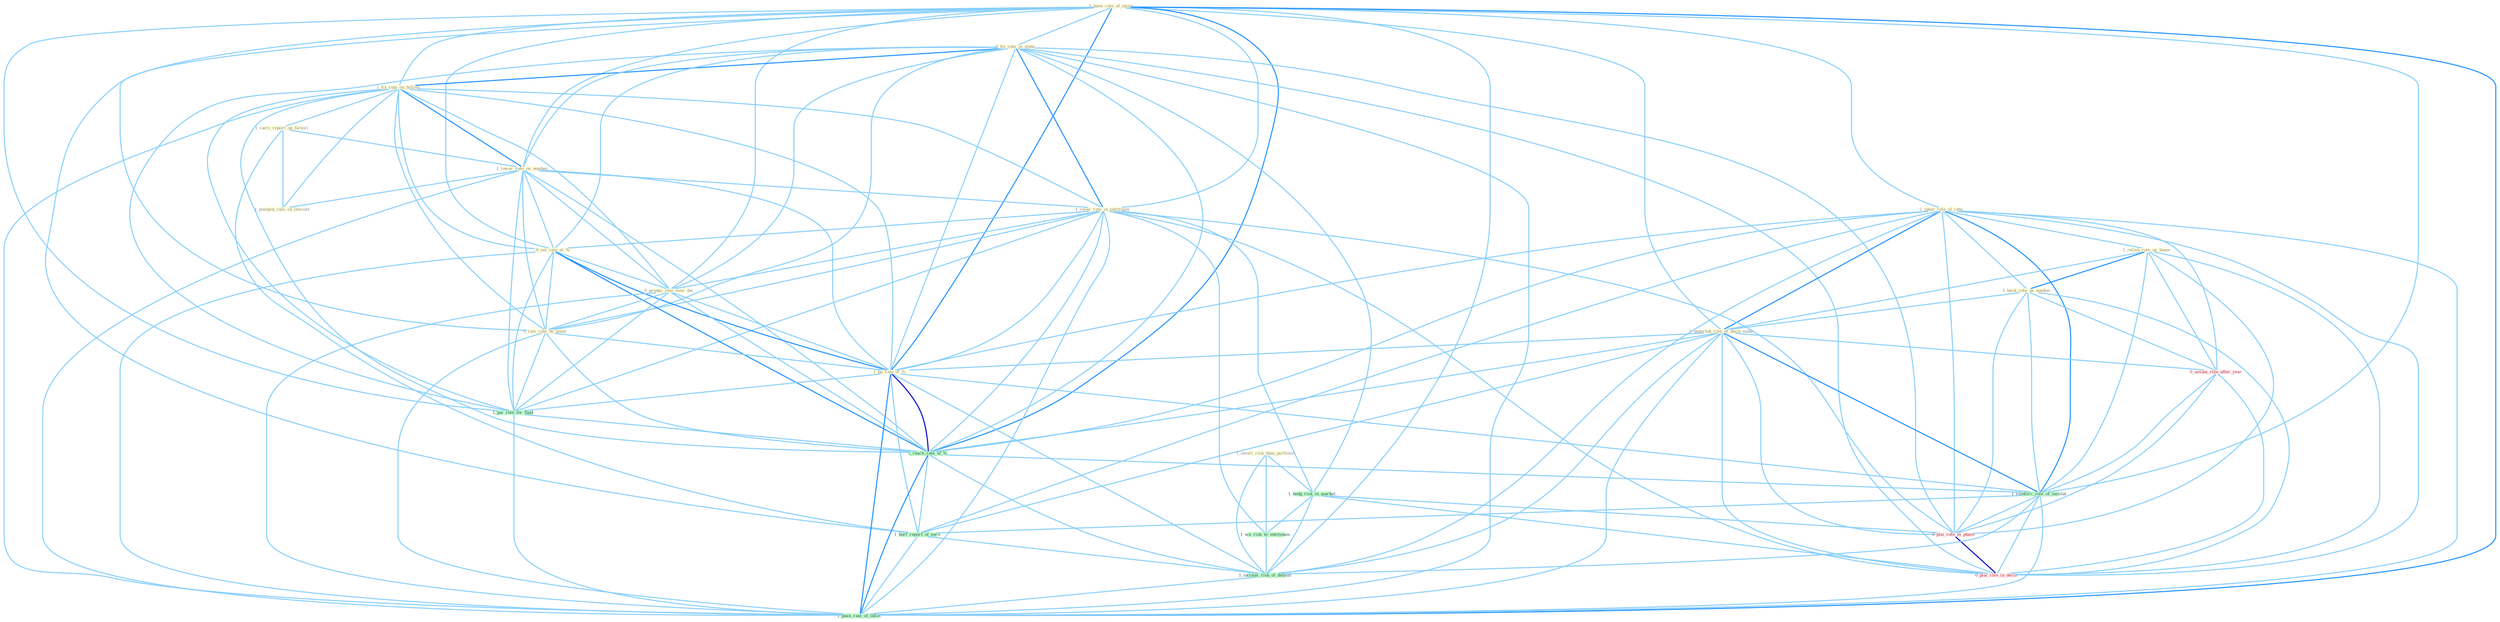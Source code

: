 Graph G{ 
    node
    [shape=polygon,style=filled,width=.5,height=.06,color="#BDFCC9",fixedsize=true,fontsize=4,
    fontcolor="#2f4f4f"];
    {node
    [color="#ffffe0", fontcolor="#8b7d6b"] "1_have_rate_of_injuri " "0_fix_rate_in_state " "1_fix_rate_on_billion " "1_ignor_role_of_rate " "1_carri_report_on_factori " "1_lower_rate_on_number " "1_relish_role_as_home " "1_relax_rate_in_entitynam " "1_back_role_as_mediat " "1_undertak_role_of_decis-make " "1_involv_risk_than_portfolio " "1_postpon_rule_on_lawsuit " "0_set_rate_at_% " "0_produc_rate_over_dai " "0_rais_rate_by_point " "1_ha_rate_of_% "}
{node [color="#fff0f5", fontcolor="#b22222"] "0_assum_role_after_year " "0_plai_role_in_phase " "0_plai_role_in_decis "}
edge [color="#B0E2FF"];

	"1_have_rate_of_injuri " -- "0_fix_rate_in_state " [w="1", color="#87cefa" ];
	"1_have_rate_of_injuri " -- "1_fix_rate_on_billion " [w="1", color="#87cefa" ];
	"1_have_rate_of_injuri " -- "1_ignor_role_of_rate " [w="1", color="#87cefa" ];
	"1_have_rate_of_injuri " -- "1_lower_rate_on_number " [w="1", color="#87cefa" ];
	"1_have_rate_of_injuri " -- "1_relax_rate_in_entitynam " [w="1", color="#87cefa" ];
	"1_have_rate_of_injuri " -- "1_undertak_role_of_decis-make " [w="1", color="#87cefa" ];
	"1_have_rate_of_injuri " -- "0_set_rate_at_% " [w="1", color="#87cefa" ];
	"1_have_rate_of_injuri " -- "0_produc_rate_over_dai " [w="1", color="#87cefa" ];
	"1_have_rate_of_injuri " -- "0_rais_rate_by_point " [w="1", color="#87cefa" ];
	"1_have_rate_of_injuri " -- "1_ha_rate_of_% " [w="2", color="#1e90ff" , len=0.8];
	"1_have_rate_of_injuri " -- "1_pai_rate_for_fund " [w="1", color="#87cefa" ];
	"1_have_rate_of_injuri " -- "1_reach_rate_of_% " [w="2", color="#1e90ff" , len=0.8];
	"1_have_rate_of_injuri " -- "1_reinforc_role_of_institut " [w="1", color="#87cefa" ];
	"1_have_rate_of_injuri " -- "1_hurt_report_of_earn " [w="1", color="#87cefa" ];
	"1_have_rate_of_injuri " -- "1_increas_risk_of_default " [w="1", color="#87cefa" ];
	"1_have_rate_of_injuri " -- "1_push_rate_of_inflat " [w="2", color="#1e90ff" , len=0.8];
	"0_fix_rate_in_state " -- "1_fix_rate_on_billion " [w="2", color="#1e90ff" , len=0.8];
	"0_fix_rate_in_state " -- "1_lower_rate_on_number " [w="1", color="#87cefa" ];
	"0_fix_rate_in_state " -- "1_relax_rate_in_entitynam " [w="2", color="#1e90ff" , len=0.8];
	"0_fix_rate_in_state " -- "0_set_rate_at_% " [w="1", color="#87cefa" ];
	"0_fix_rate_in_state " -- "0_produc_rate_over_dai " [w="1", color="#87cefa" ];
	"0_fix_rate_in_state " -- "0_rais_rate_by_point " [w="1", color="#87cefa" ];
	"0_fix_rate_in_state " -- "1_ha_rate_of_% " [w="1", color="#87cefa" ];
	"0_fix_rate_in_state " -- "1_hedg_risk_in_market " [w="1", color="#87cefa" ];
	"0_fix_rate_in_state " -- "1_pai_rate_for_fund " [w="1", color="#87cefa" ];
	"0_fix_rate_in_state " -- "1_reach_rate_of_% " [w="1", color="#87cefa" ];
	"0_fix_rate_in_state " -- "0_plai_role_in_phase " [w="1", color="#87cefa" ];
	"0_fix_rate_in_state " -- "0_plai_role_in_decis " [w="1", color="#87cefa" ];
	"0_fix_rate_in_state " -- "1_push_rate_of_inflat " [w="1", color="#87cefa" ];
	"1_fix_rate_on_billion " -- "1_carri_report_on_factori " [w="1", color="#87cefa" ];
	"1_fix_rate_on_billion " -- "1_lower_rate_on_number " [w="2", color="#1e90ff" , len=0.8];
	"1_fix_rate_on_billion " -- "1_relax_rate_in_entitynam " [w="1", color="#87cefa" ];
	"1_fix_rate_on_billion " -- "1_postpon_rule_on_lawsuit " [w="1", color="#87cefa" ];
	"1_fix_rate_on_billion " -- "0_set_rate_at_% " [w="1", color="#87cefa" ];
	"1_fix_rate_on_billion " -- "0_produc_rate_over_dai " [w="1", color="#87cefa" ];
	"1_fix_rate_on_billion " -- "0_rais_rate_by_point " [w="1", color="#87cefa" ];
	"1_fix_rate_on_billion " -- "1_ha_rate_of_% " [w="1", color="#87cefa" ];
	"1_fix_rate_on_billion " -- "1_pai_rate_for_fund " [w="1", color="#87cefa" ];
	"1_fix_rate_on_billion " -- "1_reach_rate_of_% " [w="1", color="#87cefa" ];
	"1_fix_rate_on_billion " -- "1_push_rate_of_inflat " [w="1", color="#87cefa" ];
	"1_ignor_role_of_rate " -- "1_relish_role_as_home " [w="1", color="#87cefa" ];
	"1_ignor_role_of_rate " -- "1_back_role_as_mediat " [w="1", color="#87cefa" ];
	"1_ignor_role_of_rate " -- "1_undertak_role_of_decis-make " [w="2", color="#1e90ff" , len=0.8];
	"1_ignor_role_of_rate " -- "1_ha_rate_of_% " [w="1", color="#87cefa" ];
	"1_ignor_role_of_rate " -- "0_assum_role_after_year " [w="1", color="#87cefa" ];
	"1_ignor_role_of_rate " -- "1_reach_rate_of_% " [w="1", color="#87cefa" ];
	"1_ignor_role_of_rate " -- "1_reinforc_role_of_institut " [w="2", color="#1e90ff" , len=0.8];
	"1_ignor_role_of_rate " -- "0_plai_role_in_phase " [w="1", color="#87cefa" ];
	"1_ignor_role_of_rate " -- "1_hurt_report_of_earn " [w="1", color="#87cefa" ];
	"1_ignor_role_of_rate " -- "1_increas_risk_of_default " [w="1", color="#87cefa" ];
	"1_ignor_role_of_rate " -- "0_plai_role_in_decis " [w="1", color="#87cefa" ];
	"1_ignor_role_of_rate " -- "1_push_rate_of_inflat " [w="1", color="#87cefa" ];
	"1_carri_report_on_factori " -- "1_lower_rate_on_number " [w="1", color="#87cefa" ];
	"1_carri_report_on_factori " -- "1_postpon_rule_on_lawsuit " [w="1", color="#87cefa" ];
	"1_carri_report_on_factori " -- "1_hurt_report_of_earn " [w="1", color="#87cefa" ];
	"1_lower_rate_on_number " -- "1_relax_rate_in_entitynam " [w="1", color="#87cefa" ];
	"1_lower_rate_on_number " -- "1_postpon_rule_on_lawsuit " [w="1", color="#87cefa" ];
	"1_lower_rate_on_number " -- "0_set_rate_at_% " [w="1", color="#87cefa" ];
	"1_lower_rate_on_number " -- "0_produc_rate_over_dai " [w="1", color="#87cefa" ];
	"1_lower_rate_on_number " -- "0_rais_rate_by_point " [w="1", color="#87cefa" ];
	"1_lower_rate_on_number " -- "1_ha_rate_of_% " [w="1", color="#87cefa" ];
	"1_lower_rate_on_number " -- "1_pai_rate_for_fund " [w="1", color="#87cefa" ];
	"1_lower_rate_on_number " -- "1_reach_rate_of_% " [w="1", color="#87cefa" ];
	"1_lower_rate_on_number " -- "1_push_rate_of_inflat " [w="1", color="#87cefa" ];
	"1_relish_role_as_home " -- "1_back_role_as_mediat " [w="2", color="#1e90ff" , len=0.8];
	"1_relish_role_as_home " -- "1_undertak_role_of_decis-make " [w="1", color="#87cefa" ];
	"1_relish_role_as_home " -- "0_assum_role_after_year " [w="1", color="#87cefa" ];
	"1_relish_role_as_home " -- "1_reinforc_role_of_institut " [w="1", color="#87cefa" ];
	"1_relish_role_as_home " -- "0_plai_role_in_phase " [w="1", color="#87cefa" ];
	"1_relish_role_as_home " -- "0_plai_role_in_decis " [w="1", color="#87cefa" ];
	"1_relax_rate_in_entitynam " -- "0_set_rate_at_% " [w="1", color="#87cefa" ];
	"1_relax_rate_in_entitynam " -- "0_produc_rate_over_dai " [w="1", color="#87cefa" ];
	"1_relax_rate_in_entitynam " -- "0_rais_rate_by_point " [w="1", color="#87cefa" ];
	"1_relax_rate_in_entitynam " -- "1_ha_rate_of_% " [w="1", color="#87cefa" ];
	"1_relax_rate_in_entitynam " -- "1_hedg_risk_in_market " [w="1", color="#87cefa" ];
	"1_relax_rate_in_entitynam " -- "1_pai_rate_for_fund " [w="1", color="#87cefa" ];
	"1_relax_rate_in_entitynam " -- "1_reach_rate_of_% " [w="1", color="#87cefa" ];
	"1_relax_rate_in_entitynam " -- "1_wa_risk_to_entitynam " [w="1", color="#87cefa" ];
	"1_relax_rate_in_entitynam " -- "0_plai_role_in_phase " [w="1", color="#87cefa" ];
	"1_relax_rate_in_entitynam " -- "0_plai_role_in_decis " [w="1", color="#87cefa" ];
	"1_relax_rate_in_entitynam " -- "1_push_rate_of_inflat " [w="1", color="#87cefa" ];
	"1_back_role_as_mediat " -- "1_undertak_role_of_decis-make " [w="1", color="#87cefa" ];
	"1_back_role_as_mediat " -- "0_assum_role_after_year " [w="1", color="#87cefa" ];
	"1_back_role_as_mediat " -- "1_reinforc_role_of_institut " [w="1", color="#87cefa" ];
	"1_back_role_as_mediat " -- "0_plai_role_in_phase " [w="1", color="#87cefa" ];
	"1_back_role_as_mediat " -- "0_plai_role_in_decis " [w="1", color="#87cefa" ];
	"1_undertak_role_of_decis-make " -- "1_ha_rate_of_% " [w="1", color="#87cefa" ];
	"1_undertak_role_of_decis-make " -- "0_assum_role_after_year " [w="1", color="#87cefa" ];
	"1_undertak_role_of_decis-make " -- "1_reach_rate_of_% " [w="1", color="#87cefa" ];
	"1_undertak_role_of_decis-make " -- "1_reinforc_role_of_institut " [w="2", color="#1e90ff" , len=0.8];
	"1_undertak_role_of_decis-make " -- "0_plai_role_in_phase " [w="1", color="#87cefa" ];
	"1_undertak_role_of_decis-make " -- "1_hurt_report_of_earn " [w="1", color="#87cefa" ];
	"1_undertak_role_of_decis-make " -- "1_increas_risk_of_default " [w="1", color="#87cefa" ];
	"1_undertak_role_of_decis-make " -- "0_plai_role_in_decis " [w="1", color="#87cefa" ];
	"1_undertak_role_of_decis-make " -- "1_push_rate_of_inflat " [w="1", color="#87cefa" ];
	"1_involv_risk_than_portfolio " -- "1_hedg_risk_in_market " [w="1", color="#87cefa" ];
	"1_involv_risk_than_portfolio " -- "1_wa_risk_to_entitynam " [w="1", color="#87cefa" ];
	"1_involv_risk_than_portfolio " -- "1_increas_risk_of_default " [w="1", color="#87cefa" ];
	"0_set_rate_at_% " -- "0_produc_rate_over_dai " [w="1", color="#87cefa" ];
	"0_set_rate_at_% " -- "0_rais_rate_by_point " [w="1", color="#87cefa" ];
	"0_set_rate_at_% " -- "1_ha_rate_of_% " [w="2", color="#1e90ff" , len=0.8];
	"0_set_rate_at_% " -- "1_pai_rate_for_fund " [w="1", color="#87cefa" ];
	"0_set_rate_at_% " -- "1_reach_rate_of_% " [w="2", color="#1e90ff" , len=0.8];
	"0_set_rate_at_% " -- "1_push_rate_of_inflat " [w="1", color="#87cefa" ];
	"0_produc_rate_over_dai " -- "0_rais_rate_by_point " [w="1", color="#87cefa" ];
	"0_produc_rate_over_dai " -- "1_ha_rate_of_% " [w="1", color="#87cefa" ];
	"0_produc_rate_over_dai " -- "1_pai_rate_for_fund " [w="1", color="#87cefa" ];
	"0_produc_rate_over_dai " -- "1_reach_rate_of_% " [w="1", color="#87cefa" ];
	"0_produc_rate_over_dai " -- "1_push_rate_of_inflat " [w="1", color="#87cefa" ];
	"0_rais_rate_by_point " -- "1_ha_rate_of_% " [w="1", color="#87cefa" ];
	"0_rais_rate_by_point " -- "1_pai_rate_for_fund " [w="1", color="#87cefa" ];
	"0_rais_rate_by_point " -- "1_reach_rate_of_% " [w="1", color="#87cefa" ];
	"0_rais_rate_by_point " -- "1_push_rate_of_inflat " [w="1", color="#87cefa" ];
	"1_ha_rate_of_% " -- "1_pai_rate_for_fund " [w="1", color="#87cefa" ];
	"1_ha_rate_of_% " -- "1_reach_rate_of_% " [w="3", color="#0000cd" , len=0.6];
	"1_ha_rate_of_% " -- "1_reinforc_role_of_institut " [w="1", color="#87cefa" ];
	"1_ha_rate_of_% " -- "1_hurt_report_of_earn " [w="1", color="#87cefa" ];
	"1_ha_rate_of_% " -- "1_increas_risk_of_default " [w="1", color="#87cefa" ];
	"1_ha_rate_of_% " -- "1_push_rate_of_inflat " [w="2", color="#1e90ff" , len=0.8];
	"0_assum_role_after_year " -- "1_reinforc_role_of_institut " [w="1", color="#87cefa" ];
	"0_assum_role_after_year " -- "0_plai_role_in_phase " [w="1", color="#87cefa" ];
	"0_assum_role_after_year " -- "0_plai_role_in_decis " [w="1", color="#87cefa" ];
	"1_hedg_risk_in_market " -- "1_wa_risk_to_entitynam " [w="1", color="#87cefa" ];
	"1_hedg_risk_in_market " -- "0_plai_role_in_phase " [w="1", color="#87cefa" ];
	"1_hedg_risk_in_market " -- "1_increas_risk_of_default " [w="1", color="#87cefa" ];
	"1_hedg_risk_in_market " -- "0_plai_role_in_decis " [w="1", color="#87cefa" ];
	"1_pai_rate_for_fund " -- "1_reach_rate_of_% " [w="1", color="#87cefa" ];
	"1_pai_rate_for_fund " -- "1_push_rate_of_inflat " [w="1", color="#87cefa" ];
	"1_reach_rate_of_% " -- "1_reinforc_role_of_institut " [w="1", color="#87cefa" ];
	"1_reach_rate_of_% " -- "1_hurt_report_of_earn " [w="1", color="#87cefa" ];
	"1_reach_rate_of_% " -- "1_increas_risk_of_default " [w="1", color="#87cefa" ];
	"1_reach_rate_of_% " -- "1_push_rate_of_inflat " [w="2", color="#1e90ff" , len=0.8];
	"1_reinforc_role_of_institut " -- "0_plai_role_in_phase " [w="1", color="#87cefa" ];
	"1_reinforc_role_of_institut " -- "1_hurt_report_of_earn " [w="1", color="#87cefa" ];
	"1_reinforc_role_of_institut " -- "1_increas_risk_of_default " [w="1", color="#87cefa" ];
	"1_reinforc_role_of_institut " -- "0_plai_role_in_decis " [w="1", color="#87cefa" ];
	"1_reinforc_role_of_institut " -- "1_push_rate_of_inflat " [w="1", color="#87cefa" ];
	"1_wa_risk_to_entitynam " -- "1_increas_risk_of_default " [w="1", color="#87cefa" ];
	"0_plai_role_in_phase " -- "0_plai_role_in_decis " [w="3", color="#0000cd" , len=0.6];
	"1_hurt_report_of_earn " -- "1_increas_risk_of_default " [w="1", color="#87cefa" ];
	"1_hurt_report_of_earn " -- "1_push_rate_of_inflat " [w="1", color="#87cefa" ];
	"1_increas_risk_of_default " -- "1_push_rate_of_inflat " [w="1", color="#87cefa" ];
}